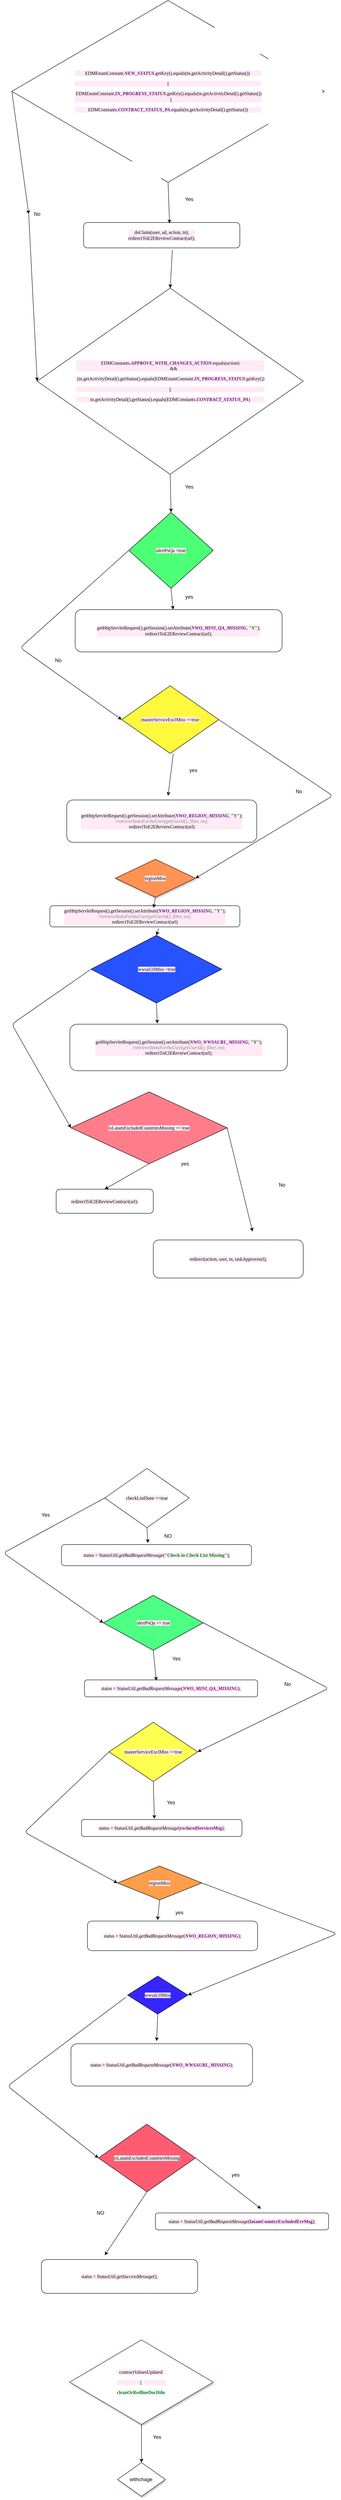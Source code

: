 <mxfile version="12.9.8" type="github">
  <diagram id="C5RBs43oDa-KdzZeNtuy" name="Page-1">
    <mxGraphModel dx="1849" dy="420" grid="1" gridSize="10" guides="1" tooltips="1" connect="1" arrows="1" fold="1" page="1" pageScale="1" pageWidth="827" pageHeight="1169" math="0" shadow="0">
      <root>
        <mxCell id="WIyWlLk6GJQsqaUBKTNV-0" />
        <mxCell id="WIyWlLk6GJQsqaUBKTNV-1" parent="WIyWlLk6GJQsqaUBKTNV-0" />
        <mxCell id="hJoSlyMiaI26ZgM42gBi-16" value="&lt;pre style=&quot;background-color: rgb(255 , 234 , 246) ; font-family: &amp;#34;consolas&amp;#34; ; font-size: 8.3pt&quot;&gt;masterServiceExclMiss ==true&lt;/pre&gt;" style="rhombus;whiteSpace=wrap;html=1;fillColor=#FFF93D;" parent="WIyWlLk6GJQsqaUBKTNV-1" vertex="1">
          <mxGeometry x="-530" y="1680" width="230" height="160" as="geometry" />
        </mxCell>
        <mxCell id="hJoSlyMiaI26ZgM42gBi-0" value="&lt;pre style=&quot;background-color: rgb(255 , 234 , 246) ; font-family: &amp;#34;consolas&amp;#34; ; font-size: 8.3pt&quot;&gt;EDMEnumConstant.&lt;span style=&quot;color: #660e7a ; font-weight: bold ; font-style: italic&quot;&gt;NEW_STATUS&lt;/span&gt;.getKey().equals(tn.getActivityDetail().getStatus()) &lt;/pre&gt;&lt;pre style=&quot;background-color: rgb(255 , 234 , 246) ; font-family: &amp;#34;consolas&amp;#34; ; font-size: 8.3pt&quot;&gt;||&lt;/pre&gt;&lt;pre style=&quot;background-color: rgb(255 , 234 , 246) ; font-family: &amp;#34;consolas&amp;#34; ; font-size: 8.3pt&quot;&gt; EDMEnumConstant.&lt;span style=&quot;color: #660e7a ; font-weight: bold ; font-style: italic&quot;&gt;IN_PROGRESS_STATUS&lt;/span&gt;.getKey().equals(tn.getActivityDetail().getStatus())&lt;br&gt;      || &lt;/pre&gt;&lt;pre style=&quot;background-color: rgb(255 , 234 , 246) ; font-family: &amp;#34;consolas&amp;#34; ; font-size: 8.3pt&quot;&gt;EDMConstants.&lt;span style=&quot;color: #660e7a ; font-weight: bold ; font-style: italic&quot;&gt;CONTRACT_STATUS_PA&lt;/span&gt;.equals(tn.getActivityDetail().getStatus())&lt;/pre&gt;" style="rhombus;whiteSpace=wrap;html=1;" parent="WIyWlLk6GJQsqaUBKTNV-1" vertex="1">
          <mxGeometry x="-790" y="60" width="740" height="430" as="geometry" />
        </mxCell>
        <mxCell id="hJoSlyMiaI26ZgM42gBi-2" value="&lt;pre style=&quot;background-color: rgb(255 , 234 , 246) ; font-family: &amp;#34;consolas&amp;#34; ; font-size: 8.3pt&quot;&gt;doClaim(user, ad, action, tn);&lt;br&gt;redirectToE2EReviewContract(url);&lt;/pre&gt;" style="rounded=1;whiteSpace=wrap;html=1;" parent="WIyWlLk6GJQsqaUBKTNV-1" vertex="1">
          <mxGeometry x="-620" y="585" width="370" height="60" as="geometry" />
        </mxCell>
        <mxCell id="hJoSlyMiaI26ZgM42gBi-3" value="" style="endArrow=classic;html=1;exitX=0.5;exitY=1;exitDx=0;exitDy=0;entryX=0.55;entryY=0.033;entryDx=0;entryDy=0;entryPerimeter=0;" parent="WIyWlLk6GJQsqaUBKTNV-1" source="hJoSlyMiaI26ZgM42gBi-0" target="hJoSlyMiaI26ZgM42gBi-2" edge="1">
          <mxGeometry width="50" height="50" relative="1" as="geometry">
            <mxPoint x="-490" y="550" as="sourcePoint" />
            <mxPoint x="-440" y="500" as="targetPoint" />
          </mxGeometry>
        </mxCell>
        <mxCell id="hJoSlyMiaI26ZgM42gBi-4" value="Yes" style="text;html=1;strokeColor=none;fillColor=none;align=center;verticalAlign=middle;whiteSpace=wrap;rounded=0;" parent="WIyWlLk6GJQsqaUBKTNV-1" vertex="1">
          <mxGeometry x="-390" y="520" width="40" height="20" as="geometry" />
        </mxCell>
        <mxCell id="hJoSlyMiaI26ZgM42gBi-5" value="&lt;div&gt;&lt;pre style=&quot;background-color: #ffeaf6 ; color: #000000 ; font-family: &amp;#34;consolas&amp;#34; ; font-size: 8.3pt&quot;&gt;EDMConstants.&lt;span style=&quot;color: #660e7a ; font-weight: bold ; font-style: italic&quot;&gt;APPROVE_WITH_CHANGES_ACTION&lt;/span&gt;.equals(action)&lt;br&gt;      &amp;amp;&amp;amp;&lt;/pre&gt;&lt;pre style=&quot;background-color: #ffeaf6 ; color: #000000 ; font-family: &amp;#34;consolas&amp;#34; ; font-size: 8.3pt&quot;&gt; (tn.getActivityDetail().getStatus().equals(EDMEnumConstant.&lt;span style=&quot;color: #660e7a ; font-weight: bold ; font-style: italic&quot;&gt;IN_PROGRESS_STATUS&lt;/span&gt;.getKey())&lt;/pre&gt;&lt;pre style=&quot;background-color: #ffeaf6 ; color: #000000 ; font-family: &amp;#34;consolas&amp;#34; ; font-size: 8.3pt&quot;&gt; || &lt;/pre&gt;&lt;pre style=&quot;background-color: #ffeaf6 ; color: #000000 ; font-family: &amp;#34;consolas&amp;#34; ; font-size: 8.3pt&quot;&gt;tn.getActivityDetail().getStatus().equals(EDMConstants.&lt;span style=&quot;color: #660e7a ; font-weight: bold ; font-style: italic&quot;&gt;CONTRACT_STATUS_PA&lt;/span&gt;)&lt;/pre&gt;&lt;/div&gt;" style="rhombus;whiteSpace=wrap;html=1;" parent="WIyWlLk6GJQsqaUBKTNV-1" vertex="1">
          <mxGeometry x="-730" y="740" width="630" height="440" as="geometry" />
        </mxCell>
        <mxCell id="hJoSlyMiaI26ZgM42gBi-6" value="" style="endArrow=classic;html=1;exitX=0;exitY=0.5;exitDx=0;exitDy=0;entryX=0;entryY=0.5;entryDx=0;entryDy=0;" parent="WIyWlLk6GJQsqaUBKTNV-1" source="hJoSlyMiaI26ZgM42gBi-7" target="hJoSlyMiaI26ZgM42gBi-5" edge="1">
          <mxGeometry width="50" height="50" relative="1" as="geometry">
            <mxPoint x="-410" y="330" as="sourcePoint" />
            <mxPoint x="-730" y="510" as="targetPoint" />
          </mxGeometry>
        </mxCell>
        <mxCell id="hJoSlyMiaI26ZgM42gBi-7" value="No" style="text;html=1;strokeColor=none;fillColor=none;align=center;verticalAlign=middle;whiteSpace=wrap;rounded=0;" parent="WIyWlLk6GJQsqaUBKTNV-1" vertex="1">
          <mxGeometry x="-750" y="555" width="40" height="20" as="geometry" />
        </mxCell>
        <mxCell id="hJoSlyMiaI26ZgM42gBi-8" value="" style="endArrow=classic;html=1;exitX=0;exitY=0.5;exitDx=0;exitDy=0;entryX=0;entryY=0.5;entryDx=0;entryDy=0;" parent="WIyWlLk6GJQsqaUBKTNV-1" source="hJoSlyMiaI26ZgM42gBi-0" target="hJoSlyMiaI26ZgM42gBi-7" edge="1">
          <mxGeometry width="50" height="50" relative="1" as="geometry">
            <mxPoint x="-790" y="275" as="sourcePoint" />
            <mxPoint x="-680" y="925" as="targetPoint" />
          </mxGeometry>
        </mxCell>
        <mxCell id="hJoSlyMiaI26ZgM42gBi-9" value="" style="endArrow=classic;html=1;entryX=0.5;entryY=0;entryDx=0;entryDy=0;exitX=0.568;exitY=1.083;exitDx=0;exitDy=0;exitPerimeter=0;" parent="WIyWlLk6GJQsqaUBKTNV-1" source="hJoSlyMiaI26ZgM42gBi-2" target="hJoSlyMiaI26ZgM42gBi-5" edge="1">
          <mxGeometry width="50" height="50" relative="1" as="geometry">
            <mxPoint x="-410" y="660" as="sourcePoint" />
            <mxPoint x="-410" y="680" as="targetPoint" />
          </mxGeometry>
        </mxCell>
        <mxCell id="hJoSlyMiaI26ZgM42gBi-10" value="&lt;pre style=&quot;background-color: rgb(255 , 234 , 246) ; font-family: &amp;#34;consolas&amp;#34; ; font-size: 8.3pt&quot;&gt;alertPsQa =true&lt;/pre&gt;" style="rhombus;whiteSpace=wrap;html=1;fillColor=#4DFF76;" parent="WIyWlLk6GJQsqaUBKTNV-1" vertex="1">
          <mxGeometry x="-513" y="1270" width="200" height="180" as="geometry" />
        </mxCell>
        <mxCell id="hJoSlyMiaI26ZgM42gBi-11" value="" style="endArrow=classic;html=1;exitX=0.5;exitY=1;exitDx=0;exitDy=0;entryX=0.5;entryY=0;entryDx=0;entryDy=0;" parent="WIyWlLk6GJQsqaUBKTNV-1" source="hJoSlyMiaI26ZgM42gBi-5" target="hJoSlyMiaI26ZgM42gBi-10" edge="1">
          <mxGeometry width="50" height="50" relative="1" as="geometry">
            <mxPoint x="-440" y="1230" as="sourcePoint" />
            <mxPoint x="-390" y="1180" as="targetPoint" />
          </mxGeometry>
        </mxCell>
        <mxCell id="hJoSlyMiaI26ZgM42gBi-12" value="Yes" style="text;html=1;strokeColor=none;fillColor=none;align=center;verticalAlign=middle;whiteSpace=wrap;rounded=0;" parent="WIyWlLk6GJQsqaUBKTNV-1" vertex="1">
          <mxGeometry x="-390" y="1200" width="40" height="20" as="geometry" />
        </mxCell>
        <mxCell id="hJoSlyMiaI26ZgM42gBi-13" value="&lt;pre style=&quot;background-color: rgb(255 , 234 , 246) ; font-family: &amp;#34;consolas&amp;#34; ; font-size: 8.3pt&quot;&gt;getHttpServletRequest().getSession().setAttribute(&lt;span style=&quot;color: #660e7a ; font-weight: bold ; font-style: italic&quot;&gt;NWO_MINI_QA_MISSING&lt;/span&gt;, &lt;span style=&quot;color: #008000 ; font-weight: bold&quot;&gt;&quot;Y&quot;&lt;/span&gt;);&lt;br&gt;redirectToE2EReviewContract(url);&lt;/pre&gt;" style="rounded=1;whiteSpace=wrap;html=1;" parent="WIyWlLk6GJQsqaUBKTNV-1" vertex="1">
          <mxGeometry x="-640" y="1500" width="490" height="100" as="geometry" />
        </mxCell>
        <mxCell id="hJoSlyMiaI26ZgM42gBi-14" value="" style="endArrow=classic;html=1;entryX=0.473;entryY=0;entryDx=0;entryDy=0;entryPerimeter=0;" parent="WIyWlLk6GJQsqaUBKTNV-1" target="hJoSlyMiaI26ZgM42gBi-13" edge="1">
          <mxGeometry width="50" height="50" relative="1" as="geometry">
            <mxPoint x="-413" y="1450" as="sourcePoint" />
            <mxPoint x="-400" y="1450" as="targetPoint" />
          </mxGeometry>
        </mxCell>
        <mxCell id="hJoSlyMiaI26ZgM42gBi-15" value="yes" style="text;html=1;strokeColor=none;fillColor=none;align=center;verticalAlign=middle;whiteSpace=wrap;rounded=0;" parent="WIyWlLk6GJQsqaUBKTNV-1" vertex="1">
          <mxGeometry x="-390" y="1460" width="40" height="20" as="geometry" />
        </mxCell>
        <mxCell id="hJoSlyMiaI26ZgM42gBi-17" value="" style="endArrow=classic;html=1;entryX=0;entryY=0.5;entryDx=0;entryDy=0;exitX=0;exitY=0.5;exitDx=0;exitDy=0;" parent="WIyWlLk6GJQsqaUBKTNV-1" target="hJoSlyMiaI26ZgM42gBi-16" edge="1" source="hJoSlyMiaI26ZgM42gBi-10">
          <mxGeometry width="50" height="50" relative="1" as="geometry">
            <mxPoint x="-520" y="1360" as="sourcePoint" />
            <mxPoint x="-720" y="1600" as="targetPoint" />
            <Array as="points">
              <mxPoint x="-770" y="1590" />
            </Array>
          </mxGeometry>
        </mxCell>
        <mxCell id="hJoSlyMiaI26ZgM42gBi-18" value="No" style="text;html=1;strokeColor=none;fillColor=none;align=center;verticalAlign=middle;whiteSpace=wrap;rounded=0;" parent="WIyWlLk6GJQsqaUBKTNV-1" vertex="1">
          <mxGeometry x="-700" y="1610" width="40" height="20" as="geometry" />
        </mxCell>
        <mxCell id="hJoSlyMiaI26ZgM42gBi-20" value="&lt;pre style=&quot;background-color: rgb(255 , 234 , 246) ; font-family: &amp;#34;consolas&amp;#34; ; font-size: 8.3pt&quot;&gt;getHttpServletRequest().getSession().setAttribute(&lt;span style=&quot;color: #660e7a ; font-weight: bold ; font-style: italic&quot;&gt;NWO_REGION_MISSING&lt;/span&gt;, &lt;span style=&quot;color: #008000 ; font-weight: bold&quot;&gt;&quot;Y&quot;&lt;/span&gt;);&lt;br&gt;&lt;span style=&quot;color: #808080 ; font-style: italic&quot;&gt;//retrieveTasksFortheUser(getUserId(), filter, on);&lt;br&gt;&lt;/span&gt;redirectToE2EReviewContract(url)&lt;/pre&gt;" style="rounded=1;whiteSpace=wrap;html=1;" parent="WIyWlLk6GJQsqaUBKTNV-1" vertex="1">
          <mxGeometry x="-660" y="1950" width="450" height="100" as="geometry" />
        </mxCell>
        <mxCell id="hJoSlyMiaI26ZgM42gBi-22" value="" style="endArrow=classic;html=1;exitX=0.532;exitY=1.004;exitDx=0;exitDy=0;exitPerimeter=0;" parent="WIyWlLk6GJQsqaUBKTNV-1" source="hJoSlyMiaI26ZgM42gBi-16" edge="1">
          <mxGeometry width="50" height="50" relative="1" as="geometry">
            <mxPoint x="-400" y="1920" as="sourcePoint" />
            <mxPoint x="-420" y="1940" as="targetPoint" />
          </mxGeometry>
        </mxCell>
        <mxCell id="hJoSlyMiaI26ZgM42gBi-23" value="yes" style="text;html=1;strokeColor=none;fillColor=none;align=center;verticalAlign=middle;whiteSpace=wrap;rounded=0;" parent="WIyWlLk6GJQsqaUBKTNV-1" vertex="1">
          <mxGeometry x="-380" y="1870" width="40" height="20" as="geometry" />
        </mxCell>
        <mxCell id="hJoSlyMiaI26ZgM42gBi-24" value="&lt;pre style=&quot;background-color: rgb(255 , 234 , 246) ; font-family: &amp;#34;consolas&amp;#34; ; font-size: 8.3pt&quot;&gt;wwsaUrlMiss =true&lt;/pre&gt;" style="rhombus;whiteSpace=wrap;html=1;fillColor=#2652FF;" parent="WIyWlLk6GJQsqaUBKTNV-1" vertex="1">
          <mxGeometry x="-602.5" y="2270" width="310" height="160" as="geometry" />
        </mxCell>
        <mxCell id="hJoSlyMiaI26ZgM42gBi-26" value="No" style="text;html=1;strokeColor=none;fillColor=none;align=center;verticalAlign=middle;whiteSpace=wrap;rounded=0;" parent="WIyWlLk6GJQsqaUBKTNV-1" vertex="1">
          <mxGeometry x="-130" y="1920" width="40" height="20" as="geometry" />
        </mxCell>
        <mxCell id="hJoSlyMiaI26ZgM42gBi-28" value="&lt;pre style=&quot;background-color: rgb(255 , 234 , 246) ; font-family: &amp;#34;consolas&amp;#34; ; font-size: 8.3pt&quot;&gt;getHttpServletRequest().getSession().setAttribute(&lt;span style=&quot;color: #660e7a ; font-weight: bold ; font-style: italic&quot;&gt;NWO_WWSAURL_MISSING&lt;/span&gt;, &lt;span style=&quot;color: #008000 ; font-weight: bold&quot;&gt;&quot;Y&quot;&lt;/span&gt;);&lt;br&gt;&lt;span style=&quot;color: #808080 ; font-style: italic&quot;&gt;//retrieveTasksFortheUser(getUserId(), filter, on);&lt;br&gt;&lt;/span&gt;redirectToE2EReviewContract(url);&lt;/pre&gt;" style="rounded=1;whiteSpace=wrap;html=1;" parent="WIyWlLk6GJQsqaUBKTNV-1" vertex="1">
          <mxGeometry x="-652.5" y="2480" width="515" height="110" as="geometry" />
        </mxCell>
        <mxCell id="uuovN06LYBaAnTUlVfJP-0" value="&lt;pre style=&quot;background-color: rgb(255 , 234 , 246) ; font-family: &amp;#34;consolas&amp;#34; ; font-size: 8.3pt&quot;&gt;isLatamExcludedCountriesMissing == true&lt;/pre&gt;" style="rhombus;whiteSpace=wrap;html=1;fillColor=#FF7D8A;" vertex="1" parent="WIyWlLk6GJQsqaUBKTNV-1">
          <mxGeometry x="-650" y="2640" width="370" height="170" as="geometry" />
        </mxCell>
        <mxCell id="uuovN06LYBaAnTUlVfJP-1" value="" style="endArrow=classic;html=1;exitX=0;exitY=0.5;exitDx=0;exitDy=0;entryX=0;entryY=0.5;entryDx=0;entryDy=0;" edge="1" parent="WIyWlLk6GJQsqaUBKTNV-1" source="hJoSlyMiaI26ZgM42gBi-24" target="uuovN06LYBaAnTUlVfJP-0">
          <mxGeometry width="50" height="50" relative="1" as="geometry">
            <mxPoint x="-650" y="2220" as="sourcePoint" />
            <mxPoint x="-750" y="2450" as="targetPoint" />
            <Array as="points">
              <mxPoint x="-790" y="2480" />
            </Array>
          </mxGeometry>
        </mxCell>
        <mxCell id="uuovN06LYBaAnTUlVfJP-2" value="&lt;pre style=&quot;background-color: rgb(255 , 234 , 246) ; font-family: &amp;#34;consolas&amp;#34; ; font-size: 8.3pt&quot;&gt;redirectToE2EReviewContract(url);&lt;/pre&gt;" style="rounded=1;whiteSpace=wrap;html=1;" vertex="1" parent="WIyWlLk6GJQsqaUBKTNV-1">
          <mxGeometry x="-685" y="2870" width="230" height="57" as="geometry" />
        </mxCell>
        <mxCell id="uuovN06LYBaAnTUlVfJP-3" value="" style="endArrow=classic;html=1;exitX=0.5;exitY=1;exitDx=0;exitDy=0;entryX=0.5;entryY=0;entryDx=0;entryDy=0;" edge="1" parent="WIyWlLk6GJQsqaUBKTNV-1" source="uuovN06LYBaAnTUlVfJP-0" target="uuovN06LYBaAnTUlVfJP-2">
          <mxGeometry width="50" height="50" relative="1" as="geometry">
            <mxPoint x="-540" y="2830" as="sourcePoint" />
            <mxPoint x="-490" y="2780" as="targetPoint" />
          </mxGeometry>
        </mxCell>
        <mxCell id="uuovN06LYBaAnTUlVfJP-4" value="yes" style="text;html=1;strokeColor=none;fillColor=none;align=center;verticalAlign=middle;whiteSpace=wrap;rounded=0;" vertex="1" parent="WIyWlLk6GJQsqaUBKTNV-1">
          <mxGeometry x="-400" y="2800" width="40" height="20" as="geometry" />
        </mxCell>
        <mxCell id="uuovN06LYBaAnTUlVfJP-7" value="No" style="text;html=1;strokeColor=none;fillColor=none;align=center;verticalAlign=middle;whiteSpace=wrap;rounded=0;" vertex="1" parent="WIyWlLk6GJQsqaUBKTNV-1">
          <mxGeometry x="-170" y="2850" width="40" height="20" as="geometry" />
        </mxCell>
        <mxCell id="uuovN06LYBaAnTUlVfJP-8" value="&lt;pre style=&quot;background-color: rgb(255 , 234 , 246) ; font-family: &amp;#34;consolas&amp;#34; ; font-size: 8.3pt&quot;&gt;checkListDone ==true&lt;/pre&gt;" style="rhombus;whiteSpace=wrap;html=1;" vertex="1" parent="WIyWlLk6GJQsqaUBKTNV-1">
          <mxGeometry x="-570" y="3530" width="200" height="140" as="geometry" />
        </mxCell>
        <mxCell id="uuovN06LYBaAnTUlVfJP-9" value="&lt;pre style=&quot;background-color: rgb(255 , 234 , 246) ; font-family: &amp;#34;consolas&amp;#34; ; font-size: 8.3pt&quot;&gt;status = StatusUtil.&lt;span style=&quot;font-style: italic&quot;&gt;getBadRequestMessage&lt;/span&gt;(&lt;span style=&quot;color: #008000 ; font-weight: bold&quot;&gt;&quot;Check in Check List Missing&quot;&lt;/span&gt;);&lt;/pre&gt;" style="rounded=1;whiteSpace=wrap;html=1;" vertex="1" parent="WIyWlLk6GJQsqaUBKTNV-1">
          <mxGeometry x="-672.5" y="3710" width="450" height="50" as="geometry" />
        </mxCell>
        <mxCell id="uuovN06LYBaAnTUlVfJP-10" value="" style="endArrow=classic;html=1;exitX=0.5;exitY=1;exitDx=0;exitDy=0;entryX=0.455;entryY=-0.073;entryDx=0;entryDy=0;entryPerimeter=0;" edge="1" parent="WIyWlLk6GJQsqaUBKTNV-1" source="uuovN06LYBaAnTUlVfJP-8" target="uuovN06LYBaAnTUlVfJP-9">
          <mxGeometry width="50" height="50" relative="1" as="geometry">
            <mxPoint x="-590" y="3710" as="sourcePoint" />
            <mxPoint x="-540" y="3660" as="targetPoint" />
          </mxGeometry>
        </mxCell>
        <mxCell id="uuovN06LYBaAnTUlVfJP-11" value="NO" style="text;html=1;strokeColor=none;fillColor=none;align=center;verticalAlign=middle;whiteSpace=wrap;rounded=0;" vertex="1" parent="WIyWlLk6GJQsqaUBKTNV-1">
          <mxGeometry x="-440" y="3680" width="40" height="20" as="geometry" />
        </mxCell>
        <mxCell id="uuovN06LYBaAnTUlVfJP-12" value="&lt;pre style=&quot;background-color: rgb(255 , 234 , 246) ; font-family: &amp;#34;consolas&amp;#34; ; font-size: 8.3pt&quot;&gt;alertPsQa == true&lt;/pre&gt;" style="rhombus;whiteSpace=wrap;html=1;fillColor=#4DFF82;" vertex="1" parent="WIyWlLk6GJQsqaUBKTNV-1">
          <mxGeometry x="-573.5" y="3830" width="237" height="130" as="geometry" />
        </mxCell>
        <mxCell id="uuovN06LYBaAnTUlVfJP-13" value="" style="endArrow=classic;html=1;exitX=0;exitY=0.5;exitDx=0;exitDy=0;entryX=0;entryY=0.5;entryDx=0;entryDy=0;" edge="1" parent="WIyWlLk6GJQsqaUBKTNV-1" source="uuovN06LYBaAnTUlVfJP-8" target="uuovN06LYBaAnTUlVfJP-12">
          <mxGeometry width="50" height="50" relative="1" as="geometry">
            <mxPoint x="-750" y="3780" as="sourcePoint" />
            <mxPoint x="-710" y="3770" as="targetPoint" />
            <Array as="points">
              <mxPoint x="-810" y="3730" />
            </Array>
          </mxGeometry>
        </mxCell>
        <mxCell id="uuovN06LYBaAnTUlVfJP-18" value="&lt;pre style=&quot;background-color: rgb(255 , 234 , 246) ; font-family: &amp;#34;consolas&amp;#34; ; font-size: 8.3pt&quot;&gt;status = StatusUtil.&lt;span style=&quot;font-style: italic&quot;&gt;getBadRequestMessage&lt;/span&gt;(&lt;span style=&quot;color: #660e7a ; font-weight: bold ; font-style: italic&quot;&gt;NWO_MINI_QA_MISSING&lt;/span&gt;);&lt;/pre&gt;" style="rounded=1;whiteSpace=wrap;html=1;" vertex="1" parent="WIyWlLk6GJQsqaUBKTNV-1">
          <mxGeometry x="-618" y="4030" width="410" height="40" as="geometry" />
        </mxCell>
        <mxCell id="uuovN06LYBaAnTUlVfJP-19" value="" style="endArrow=classic;html=1;exitX=0.5;exitY=1;exitDx=0;exitDy=0;entryX=0.415;entryY=0.042;entryDx=0;entryDy=0;entryPerimeter=0;" edge="1" parent="WIyWlLk6GJQsqaUBKTNV-1" source="uuovN06LYBaAnTUlVfJP-12" target="uuovN06LYBaAnTUlVfJP-18">
          <mxGeometry width="50" height="50" relative="1" as="geometry">
            <mxPoint x="-450" y="4020" as="sourcePoint" />
            <mxPoint x="-400" y="3970" as="targetPoint" />
          </mxGeometry>
        </mxCell>
        <mxCell id="uuovN06LYBaAnTUlVfJP-20" value="Yes" style="text;html=1;strokeColor=none;fillColor=none;align=center;verticalAlign=middle;whiteSpace=wrap;rounded=0;" vertex="1" parent="WIyWlLk6GJQsqaUBKTNV-1">
          <mxGeometry x="-420" y="3970" width="40" height="20" as="geometry" />
        </mxCell>
        <mxCell id="uuovN06LYBaAnTUlVfJP-21" value="&lt;pre style=&quot;background-color: rgb(255 , 234 , 246) ; font-family: &amp;#34;consolas&amp;#34; ; font-size: 8.3pt&quot;&gt;masterServiceExclMiss ==true&lt;/pre&gt;" style="rhombus;whiteSpace=wrap;html=1;fillColor=#FFFF52;" vertex="1" parent="WIyWlLk6GJQsqaUBKTNV-1">
          <mxGeometry x="-560" y="4130" width="210" height="140" as="geometry" />
        </mxCell>
        <mxCell id="uuovN06LYBaAnTUlVfJP-22" value="&lt;pre style=&quot;background-color: rgb(255 , 234 , 246) ; font-family: &amp;#34;consolas&amp;#34; ; font-size: 8.3pt&quot;&gt;status = StatusUtil.&lt;span style=&quot;font-style: italic&quot;&gt;getBadRequestMessage&lt;/span&gt;(&lt;span style=&quot;color: #660e7a ; font-weight: bold&quot;&gt;exclucedServicesMsg&lt;/span&gt;);&lt;/pre&gt;" style="rounded=1;whiteSpace=wrap;html=1;" vertex="1" parent="WIyWlLk6GJQsqaUBKTNV-1">
          <mxGeometry x="-625" y="4360" width="380" height="40" as="geometry" />
        </mxCell>
        <mxCell id="uuovN06LYBaAnTUlVfJP-24" value="" style="endArrow=classic;html=1;exitX=0.5;exitY=1;exitDx=0;exitDy=0;entryX=0.454;entryY=-0.042;entryDx=0;entryDy=0;entryPerimeter=0;" edge="1" parent="WIyWlLk6GJQsqaUBKTNV-1" source="uuovN06LYBaAnTUlVfJP-21" target="uuovN06LYBaAnTUlVfJP-22">
          <mxGeometry width="50" height="50" relative="1" as="geometry">
            <mxPoint x="-470" y="4360" as="sourcePoint" />
            <mxPoint x="-420" y="4310" as="targetPoint" />
          </mxGeometry>
        </mxCell>
        <mxCell id="uuovN06LYBaAnTUlVfJP-25" value="Yes" style="text;html=1;strokeColor=none;fillColor=none;align=center;verticalAlign=middle;whiteSpace=wrap;rounded=0;" vertex="1" parent="WIyWlLk6GJQsqaUBKTNV-1">
          <mxGeometry x="-433" y="4310" width="40" height="20" as="geometry" />
        </mxCell>
        <mxCell id="uuovN06LYBaAnTUlVfJP-26" value="" style="endArrow=classic;html=1;exitX=1;exitY=0.5;exitDx=0;exitDy=0;entryX=1;entryY=0.5;entryDx=0;entryDy=0;" edge="1" parent="WIyWlLk6GJQsqaUBKTNV-1" source="uuovN06LYBaAnTUlVfJP-12" target="uuovN06LYBaAnTUlVfJP-21">
          <mxGeometry width="50" height="50" relative="1" as="geometry">
            <mxPoint x="-280" y="4180" as="sourcePoint" />
            <mxPoint x="-230" y="4130" as="targetPoint" />
            <Array as="points">
              <mxPoint x="-40" y="4050" />
            </Array>
          </mxGeometry>
        </mxCell>
        <mxCell id="uuovN06LYBaAnTUlVfJP-27" value="No" style="text;html=1;strokeColor=none;fillColor=none;align=center;verticalAlign=middle;whiteSpace=wrap;rounded=0;" vertex="1" parent="WIyWlLk6GJQsqaUBKTNV-1">
          <mxGeometry x="-157" y="4030" width="40" height="20" as="geometry" />
        </mxCell>
        <mxCell id="uuovN06LYBaAnTUlVfJP-28" value="&lt;pre style=&quot;background-color: rgb(255 , 234 , 246) ; font-family: &amp;#34;consolas&amp;#34; ; font-size: 8.3pt&quot;&gt;regionMiss&lt;/pre&gt;" style="rhombus;whiteSpace=wrap;html=1;fillColor=#FF9E4A;" vertex="1" parent="WIyWlLk6GJQsqaUBKTNV-1">
          <mxGeometry x="-540" y="4470" width="200" height="80" as="geometry" />
        </mxCell>
        <mxCell id="uuovN06LYBaAnTUlVfJP-29" value="" style="endArrow=classic;html=1;exitX=0;exitY=0.5;exitDx=0;exitDy=0;entryX=0;entryY=0.5;entryDx=0;entryDy=0;" edge="1" parent="WIyWlLk6GJQsqaUBKTNV-1" source="uuovN06LYBaAnTUlVfJP-21" target="uuovN06LYBaAnTUlVfJP-28">
          <mxGeometry width="50" height="50" relative="1" as="geometry">
            <mxPoint x="-770" y="4440" as="sourcePoint" />
            <mxPoint x="-720" y="4390" as="targetPoint" />
            <Array as="points">
              <mxPoint x="-760" y="4390" />
            </Array>
          </mxGeometry>
        </mxCell>
        <mxCell id="uuovN06LYBaAnTUlVfJP-30" value="&lt;pre style=&quot;background-color: rgb(255 , 234 , 246) ; font-family: &amp;#34;consolas&amp;#34; ; font-size: 8.3pt&quot;&gt;status = StatusUtil.&lt;span style=&quot;font-style: italic&quot;&gt;getBadRequestMessage&lt;/span&gt;(&lt;span style=&quot;color: #660e7a ; font-weight: bold ; font-style: italic&quot;&gt;NWO_REGION_MISSING&lt;/span&gt;);&lt;/pre&gt;" style="rounded=1;whiteSpace=wrap;html=1;" vertex="1" parent="WIyWlLk6GJQsqaUBKTNV-1">
          <mxGeometry x="-611" y="4600" width="403" height="70" as="geometry" />
        </mxCell>
        <mxCell id="uuovN06LYBaAnTUlVfJP-31" value="" style="endArrow=classic;html=1;exitX=0.5;exitY=1;exitDx=0;exitDy=0;entryX=0.412;entryY=-0.033;entryDx=0;entryDy=0;entryPerimeter=0;" edge="1" parent="WIyWlLk6GJQsqaUBKTNV-1" source="uuovN06LYBaAnTUlVfJP-28" target="uuovN06LYBaAnTUlVfJP-30">
          <mxGeometry width="50" height="50" relative="1" as="geometry">
            <mxPoint x="-480" y="4610" as="sourcePoint" />
            <mxPoint x="-430" y="4560" as="targetPoint" />
          </mxGeometry>
        </mxCell>
        <mxCell id="uuovN06LYBaAnTUlVfJP-32" value="yes" style="text;html=1;strokeColor=none;fillColor=none;align=center;verticalAlign=middle;whiteSpace=wrap;rounded=0;" vertex="1" parent="WIyWlLk6GJQsqaUBKTNV-1">
          <mxGeometry x="-413" y="4570" width="40" height="20" as="geometry" />
        </mxCell>
        <mxCell id="uuovN06LYBaAnTUlVfJP-33" value="&lt;pre style=&quot;background-color: rgb(255 , 234 , 246) ; font-family: &amp;#34;consolas&amp;#34; ; font-size: 8.3pt&quot;&gt;wwsaUrlMiss&lt;/pre&gt;" style="rhombus;whiteSpace=wrap;html=1;fillColor=#3526FF;" vertex="1" parent="WIyWlLk6GJQsqaUBKTNV-1">
          <mxGeometry x="-516" y="4730" width="143" height="90" as="geometry" />
        </mxCell>
        <mxCell id="uuovN06LYBaAnTUlVfJP-34" value="&lt;pre style=&quot;background-color: rgb(255 , 234 , 246) ; font-family: &amp;#34;consolas&amp;#34; ; font-size: 8.3pt&quot;&gt;status = StatusUtil.&lt;span style=&quot;font-style: italic&quot;&gt;getBadRequestMessage&lt;/span&gt;(&lt;span style=&quot;color: #660e7a ; font-weight: bold ; font-style: italic&quot;&gt;NWO_WWSAURL_MISSING&lt;/span&gt;);&lt;/pre&gt;" style="rounded=1;whiteSpace=wrap;html=1;" vertex="1" parent="WIyWlLk6GJQsqaUBKTNV-1">
          <mxGeometry x="-650" y="4890" width="430" height="100" as="geometry" />
        </mxCell>
        <mxCell id="uuovN06LYBaAnTUlVfJP-35" value="" style="endArrow=classic;html=1;exitX=0.5;exitY=1;exitDx=0;exitDy=0;entryX=0.472;entryY=-0.062;entryDx=0;entryDy=0;entryPerimeter=0;" edge="1" parent="WIyWlLk6GJQsqaUBKTNV-1" source="uuovN06LYBaAnTUlVfJP-33" target="uuovN06LYBaAnTUlVfJP-34">
          <mxGeometry width="50" height="50" relative="1" as="geometry">
            <mxPoint x="-630" y="4860" as="sourcePoint" />
            <mxPoint x="-580" y="4810" as="targetPoint" />
          </mxGeometry>
        </mxCell>
        <mxCell id="uuovN06LYBaAnTUlVfJP-36" value="" style="endArrow=classic;html=1;exitX=1;exitY=0.5;exitDx=0;exitDy=0;entryX=1;entryY=0.5;entryDx=0;entryDy=0;" edge="1" parent="WIyWlLk6GJQsqaUBKTNV-1" source="uuovN06LYBaAnTUlVfJP-28" target="uuovN06LYBaAnTUlVfJP-33">
          <mxGeometry width="50" height="50" relative="1" as="geometry">
            <mxPoint x="-150" y="4760" as="sourcePoint" />
            <mxPoint x="-100" y="4710" as="targetPoint" />
            <Array as="points">
              <mxPoint x="-20" y="4630" />
            </Array>
          </mxGeometry>
        </mxCell>
        <mxCell id="uuovN06LYBaAnTUlVfJP-37" value="&lt;pre style=&quot;background-color: rgb(255 , 234 , 246) ; font-family: &amp;#34;consolas&amp;#34; ; font-size: 8.3pt&quot;&gt;isLatamExcludedCountriesMissing&lt;/pre&gt;" style="rhombus;whiteSpace=wrap;html=1;fillColor=#FF5C72;" vertex="1" parent="WIyWlLk6GJQsqaUBKTNV-1">
          <mxGeometry x="-585" y="5080" width="230" height="160" as="geometry" />
        </mxCell>
        <mxCell id="uuovN06LYBaAnTUlVfJP-38" value="" style="endArrow=classic;html=1;entryX=0;entryY=0.5;entryDx=0;entryDy=0;" edge="1" parent="WIyWlLk6GJQsqaUBKTNV-1" target="uuovN06LYBaAnTUlVfJP-37">
          <mxGeometry width="50" height="50" relative="1" as="geometry">
            <mxPoint x="-520" y="4780" as="sourcePoint" />
            <mxPoint x="-670" y="5310" as="targetPoint" />
            <Array as="points">
              <mxPoint x="-800" y="4990" />
            </Array>
          </mxGeometry>
        </mxCell>
        <mxCell id="uuovN06LYBaAnTUlVfJP-39" value="&lt;pre style=&quot;background-color: rgb(255 , 234 , 246) ; font-family: &amp;#34;consolas&amp;#34; ; font-size: 8.3pt&quot;&gt;status = StatusUtil.&lt;span style=&quot;font-style: italic&quot;&gt;getBadRequestMessage&lt;/span&gt;(&lt;span style=&quot;color: #660e7a ; font-weight: bold&quot;&gt;latamCountryExcludedErrMsg&lt;/span&gt;);&lt;/pre&gt;" style="rounded=1;whiteSpace=wrap;html=1;" vertex="1" parent="WIyWlLk6GJQsqaUBKTNV-1">
          <mxGeometry x="-450" y="5290" width="410" height="40" as="geometry" />
        </mxCell>
        <mxCell id="uuovN06LYBaAnTUlVfJP-40" value="" style="endArrow=classic;html=1;exitX=1;exitY=0.5;exitDx=0;exitDy=0;" edge="1" parent="WIyWlLk6GJQsqaUBKTNV-1" source="uuovN06LYBaAnTUlVfJP-37">
          <mxGeometry width="50" height="50" relative="1" as="geometry">
            <mxPoint x="-580" y="5290" as="sourcePoint" />
            <mxPoint x="-200" y="5280" as="targetPoint" />
          </mxGeometry>
        </mxCell>
        <mxCell id="uuovN06LYBaAnTUlVfJP-42" value="&lt;div&gt;&lt;meta http-equiv=&quot;content-type&quot; content=&quot;text/html; charset=UTF-8&quot;&gt;&lt;pre style=&quot;background-color:#ffeaf6;color:#000000;font-family:&#39;Consolas&#39;;font-size:8.3pt;&quot;&gt;status = StatusUtil.&lt;span style=&quot;font-style:italic;&quot;&gt;getSuccessMessage&lt;/span&gt;();&lt;/pre&gt;&lt;/div&gt;" style="rounded=1;whiteSpace=wrap;html=1;" vertex="1" parent="WIyWlLk6GJQsqaUBKTNV-1">
          <mxGeometry x="-720" y="5400" width="370" height="80" as="geometry" />
        </mxCell>
        <mxCell id="uuovN06LYBaAnTUlVfJP-43" value="yes" style="text;html=1;strokeColor=none;fillColor=none;align=center;verticalAlign=middle;whiteSpace=wrap;rounded=0;" vertex="1" parent="WIyWlLk6GJQsqaUBKTNV-1">
          <mxGeometry x="-280" y="5190" width="40" height="20" as="geometry" />
        </mxCell>
        <mxCell id="uuovN06LYBaAnTUlVfJP-44" value="" style="endArrow=classic;html=1;exitX=0.5;exitY=1;exitDx=0;exitDy=0;" edge="1" parent="WIyWlLk6GJQsqaUBKTNV-1" source="uuovN06LYBaAnTUlVfJP-37">
          <mxGeometry width="50" height="50" relative="1" as="geometry">
            <mxPoint x="-620" y="5320" as="sourcePoint" />
            <mxPoint x="-570" y="5390" as="targetPoint" />
          </mxGeometry>
        </mxCell>
        <mxCell id="uuovN06LYBaAnTUlVfJP-45" value="NO" style="text;html=1;strokeColor=none;fillColor=none;align=center;verticalAlign=middle;whiteSpace=wrap;rounded=0;" vertex="1" parent="WIyWlLk6GJQsqaUBKTNV-1">
          <mxGeometry x="-600" y="5280" width="40" height="20" as="geometry" />
        </mxCell>
        <mxCell id="uuovN06LYBaAnTUlVfJP-46" value="&lt;pre style=&quot;background-color: rgb(255 , 234 , 246) ; font-family: &amp;#34;consolas&amp;#34; ; font-size: 8.3pt&quot;&gt;redirect(action, user, tn, taskApproveurl);&lt;/pre&gt;" style="rounded=1;whiteSpace=wrap;html=1;" vertex="1" parent="WIyWlLk6GJQsqaUBKTNV-1">
          <mxGeometry x="-455" y="2990" width="355" height="90" as="geometry" />
        </mxCell>
        <mxCell id="uuovN06LYBaAnTUlVfJP-48" value="" style="endArrow=classic;html=1;exitX=1;exitY=0.5;exitDx=0;exitDy=0;" edge="1" parent="WIyWlLk6GJQsqaUBKTNV-1" source="uuovN06LYBaAnTUlVfJP-0">
          <mxGeometry width="50" height="50" relative="1" as="geometry">
            <mxPoint x="-210" y="2890" as="sourcePoint" />
            <mxPoint x="-220" y="2970" as="targetPoint" />
          </mxGeometry>
        </mxCell>
        <mxCell id="uuovN06LYBaAnTUlVfJP-49" value="&lt;pre style=&quot;background-color: rgb(255 , 234 , 246) ; font-family: &amp;#34;consolas&amp;#34; ; font-size: 8.3pt&quot;&gt;regionMiss&lt;/pre&gt;" style="rhombus;whiteSpace=wrap;html=1;fillColor=#FF9354;shadow=1;strokeColor=#330000;" vertex="1" parent="WIyWlLk6GJQsqaUBKTNV-1">
          <mxGeometry x="-545" y="2090" width="190" height="90" as="geometry" />
        </mxCell>
        <mxCell id="uuovN06LYBaAnTUlVfJP-50" value="&lt;pre style=&quot;background-color: rgb(255 , 234 , 246) ; font-family: &amp;#34;consolas&amp;#34; ; font-size: 8.3pt&quot;&gt;getHttpServletRequest().getSession().setAttribute(&lt;span style=&quot;color: #660e7a ; font-weight: bold ; font-style: italic&quot;&gt;NWO_REGION_MISSING&lt;/span&gt;, &lt;span style=&quot;color: #008000 ; font-weight: bold&quot;&gt;&quot;Y&quot;&lt;/span&gt;);&lt;br&gt;&lt;span style=&quot;color: #808080 ; font-style: italic&quot;&gt;//retrieveTasksFortheUser(getUserId(), filter, on);&lt;br&gt;&lt;/span&gt;redirectToE2EReviewContract(url)&lt;/pre&gt;" style="rounded=1;whiteSpace=wrap;html=1;fillColor=#FFFFFF;" vertex="1" parent="WIyWlLk6GJQsqaUBKTNV-1">
          <mxGeometry x="-700" y="2200" width="450" height="50" as="geometry" />
        </mxCell>
        <mxCell id="uuovN06LYBaAnTUlVfJP-51" value="" style="endArrow=classic;html=1;exitX=1;exitY=0.5;exitDx=0;exitDy=0;entryX=1;entryY=0.5;entryDx=0;entryDy=0;" edge="1" parent="WIyWlLk6GJQsqaUBKTNV-1" source="hJoSlyMiaI26ZgM42gBi-16" target="uuovN06LYBaAnTUlVfJP-49">
          <mxGeometry width="50" height="50" relative="1" as="geometry">
            <mxPoint x="-220" y="1920" as="sourcePoint" />
            <mxPoint x="-60" y="1990" as="targetPoint" />
            <Array as="points">
              <mxPoint x="-30" y="1940" />
            </Array>
          </mxGeometry>
        </mxCell>
        <mxCell id="uuovN06LYBaAnTUlVfJP-53" value="" style="endArrow=classic;html=1;exitX=0.573;exitY=1.06;exitDx=0;exitDy=0;exitPerimeter=0;entryX=0.5;entryY=0;entryDx=0;entryDy=0;" edge="1" parent="WIyWlLk6GJQsqaUBKTNV-1" source="uuovN06LYBaAnTUlVfJP-50" target="hJoSlyMiaI26ZgM42gBi-24">
          <mxGeometry width="50" height="50" relative="1" as="geometry">
            <mxPoint x="-550" y="2320" as="sourcePoint" />
            <mxPoint x="-500" y="2270" as="targetPoint" />
          </mxGeometry>
        </mxCell>
        <mxCell id="uuovN06LYBaAnTUlVfJP-55" value="" style="endArrow=classic;html=1;exitX=0.5;exitY=1;exitDx=0;exitDy=0;entryX=0.402;entryY=-0.015;entryDx=0;entryDy=0;entryPerimeter=0;" edge="1" parent="WIyWlLk6GJQsqaUBKTNV-1" source="hJoSlyMiaI26ZgM42gBi-24" target="hJoSlyMiaI26ZgM42gBi-28">
          <mxGeometry width="50" height="50" relative="1" as="geometry">
            <mxPoint x="-540" y="2480" as="sourcePoint" />
            <mxPoint x="-490" y="2430" as="targetPoint" />
          </mxGeometry>
        </mxCell>
        <mxCell id="uuovN06LYBaAnTUlVfJP-56" value="" style="endArrow=classic;html=1;exitX=0.5;exitY=1;exitDx=0;exitDy=0;entryX=0.546;entryY=0.1;entryDx=0;entryDy=0;entryPerimeter=0;" edge="1" parent="WIyWlLk6GJQsqaUBKTNV-1" source="uuovN06LYBaAnTUlVfJP-49" target="uuovN06LYBaAnTUlVfJP-50">
          <mxGeometry width="50" height="50" relative="1" as="geometry">
            <mxPoint x="-550" y="2220" as="sourcePoint" />
            <mxPoint x="-500" y="2170" as="targetPoint" />
          </mxGeometry>
        </mxCell>
        <mxCell id="uuovN06LYBaAnTUlVfJP-60" value="Yes" style="text;html=1;strokeColor=none;fillColor=none;align=center;verticalAlign=middle;whiteSpace=wrap;rounded=0;shadow=1;" vertex="1" parent="WIyWlLk6GJQsqaUBKTNV-1">
          <mxGeometry x="-730" y="3630" width="40" height="20" as="geometry" />
        </mxCell>
        <mxCell id="uuovN06LYBaAnTUlVfJP-61" value="&lt;pre style=&quot;background-color: rgb(255 , 234 , 246) ; font-family: &amp;#34;consolas&amp;#34; ; font-size: 8.3pt&quot;&gt;contractValuesUpdated &lt;/pre&gt;&lt;pre style=&quot;background-color: rgb(255 , 234 , 246) ; font-family: &amp;#34;consolas&amp;#34; ; font-size: 8.3pt&quot;&gt;&lt;span style=&quot;color: #008000 ; background-color: #f7faff ; font-weight: bold&quot;&gt;|| &lt;/span&gt;&lt;/pre&gt;&lt;pre style=&quot;background-color: rgb(255 , 234 , 246) ; font-family: &amp;#34;consolas&amp;#34; ; font-size: 8.3pt&quot;&gt;&lt;span style=&quot;color: #008000 ; background-color: #f7faff ; font-weight: bold&quot;&gt;cleanOrRedlineDocHdn &lt;/span&gt;&lt;/pre&gt;" style="rhombus;whiteSpace=wrap;html=1;shadow=1;strokeColor=#330000;fillColor=#FFFFFF;" vertex="1" parent="WIyWlLk6GJQsqaUBKTNV-1">
          <mxGeometry x="-653" y="5590" width="340" height="200" as="geometry" />
        </mxCell>
        <mxCell id="uuovN06LYBaAnTUlVfJP-62" value="" style="endArrow=classic;html=1;exitX=0.5;exitY=1;exitDx=0;exitDy=0;" edge="1" parent="WIyWlLk6GJQsqaUBKTNV-1" source="uuovN06LYBaAnTUlVfJP-61">
          <mxGeometry width="50" height="50" relative="1" as="geometry">
            <mxPoint x="-510" y="5860" as="sourcePoint" />
            <mxPoint x="-483" y="5880" as="targetPoint" />
          </mxGeometry>
        </mxCell>
        <mxCell id="uuovN06LYBaAnTUlVfJP-64" value="withchage&amp;nbsp;" style="rhombus;whiteSpace=wrap;html=1;shadow=1;strokeColor=#330000;fillColor=#FFFFFF;" vertex="1" parent="WIyWlLk6GJQsqaUBKTNV-1">
          <mxGeometry x="-539.5" y="5880" width="113" height="80" as="geometry" />
        </mxCell>
        <mxCell id="uuovN06LYBaAnTUlVfJP-65" value="Yes" style="text;html=1;strokeColor=none;fillColor=none;align=center;verticalAlign=middle;whiteSpace=wrap;rounded=0;shadow=1;" vertex="1" parent="WIyWlLk6GJQsqaUBKTNV-1">
          <mxGeometry x="-466" y="5810" width="40" height="20" as="geometry" />
        </mxCell>
      </root>
    </mxGraphModel>
  </diagram>
</mxfile>
